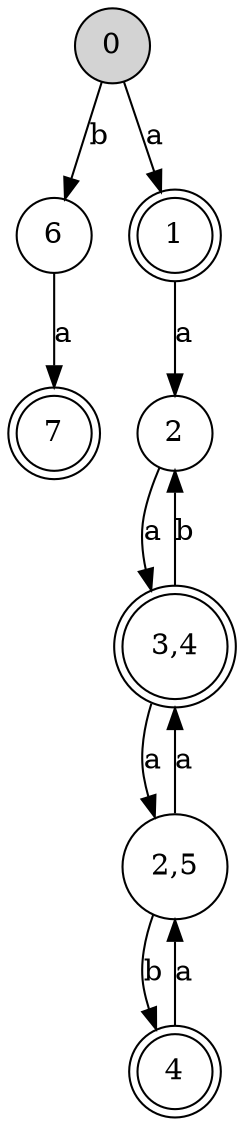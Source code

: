 digraph state_machine {
    node [shape = circle] 2;
    node [shape = circle] 6;
    node [shape = circle] "2,5";
    node [shape = doublecircle] "3,4";
    node [shape = doublecircle] 1;
    node [shape = doublecircle] 7;
    node [shape = doublecircle] 4;
    node [shape = circle,style = filled] 0;
    0 -> 1 [label = "a"];
    1 -> 2 [label = "a"];
    2 -> "3,4" [label = "a"];
    "3,4" -> 2 [label = "b"];
    "3,4" -> "2,5" [label = "a"];
    "2,5" -> "3,4" [label = "a"];
    "2,5" -> 4 [label = "b"];
    4 -> "2,5" [label = "a"];
    0 -> 6 [label = "b"];
    6 -> 7 [label = "a"];
}
